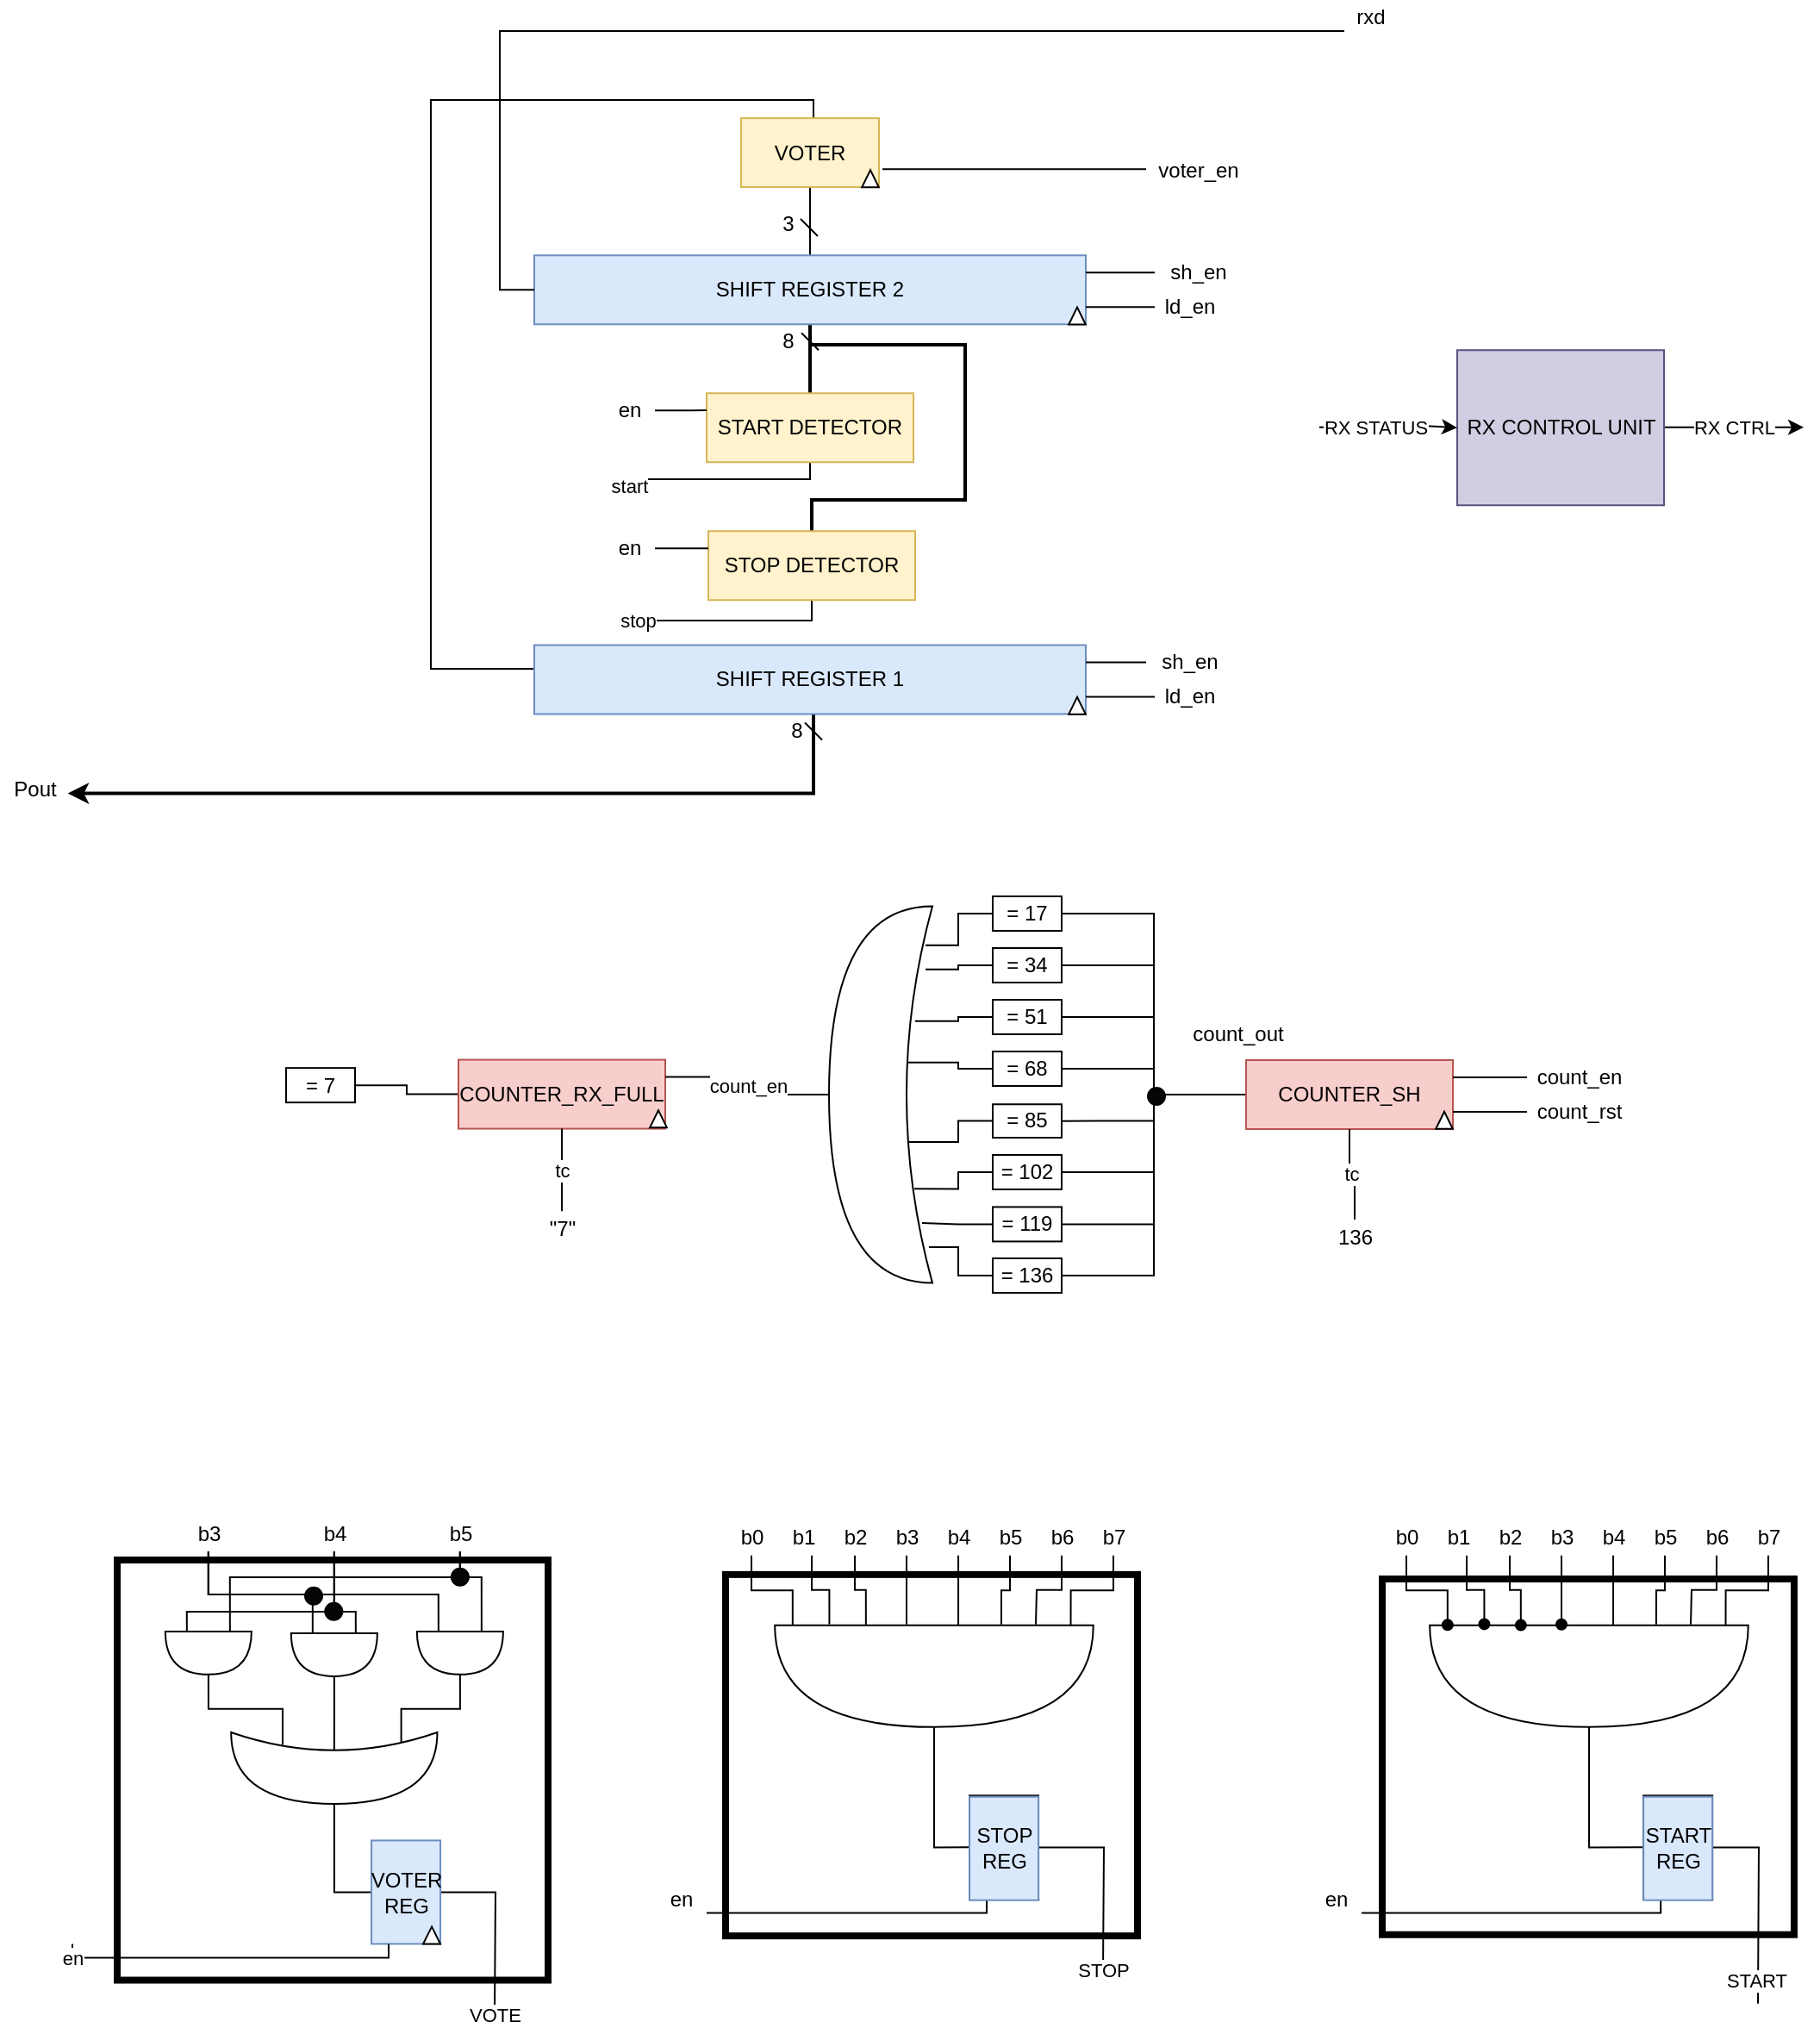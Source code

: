 <mxfile version="14.0.1" type="github">
  <diagram id="S4fYWXtu835OQgn1I5YK" name="Page-1">
    <mxGraphModel dx="1350" dy="806" grid="1" gridSize="10" guides="1" tooltips="1" connect="1" arrows="1" fold="1" page="1" pageScale="1" pageWidth="1169" pageHeight="827" math="0" shadow="0">
      <root>
        <mxCell id="0" />
        <mxCell id="1" parent="0" />
        <mxCell id="RHRKbL2DitLfpEAMd2Nn-12" style="edgeStyle=orthogonalEdgeStyle;rounded=0;orthogonalLoop=1;jettySize=auto;html=1;exitX=0.5;exitY=1;exitDx=0;exitDy=0;entryX=0.5;entryY=0;entryDx=0;entryDy=0;endArrow=none;endFill=0;strokeWidth=2;" parent="1" source="EzJb_2AODaSsY35CWrnH-1" target="crs3VVtKYW3oaejAtJkh-16" edge="1">
          <mxGeometry relative="1" as="geometry" />
        </mxCell>
        <mxCell id="RHRKbL2DitLfpEAMd2Nn-70" style="edgeStyle=orthogonalEdgeStyle;rounded=0;orthogonalLoop=1;jettySize=auto;html=1;entryX=0.5;entryY=1;entryDx=0;entryDy=0;endArrow=none;endFill=0;" parent="1" source="EzJb_2AODaSsY35CWrnH-1" target="UPPR47DDisOAXcnvOgVC-14" edge="1">
          <mxGeometry relative="1" as="geometry" />
        </mxCell>
        <mxCell id="RHRKbL2DitLfpEAMd2Nn-118" style="edgeStyle=orthogonalEdgeStyle;rounded=0;orthogonalLoop=1;jettySize=auto;html=1;endArrow=none;endFill=0;exitX=0.5;exitY=1;exitDx=0;exitDy=0;entryX=0.5;entryY=0;entryDx=0;entryDy=0;strokeWidth=2;" parent="1" source="EzJb_2AODaSsY35CWrnH-1" target="RHRKbL2DitLfpEAMd2Nn-113" edge="1">
          <mxGeometry relative="1" as="geometry">
            <Array as="points">
              <mxPoint x="470" y="200" />
              <mxPoint x="560" y="200" />
              <mxPoint x="560" y="290" />
              <mxPoint x="471" y="290" />
            </Array>
          </mxGeometry>
        </mxCell>
        <mxCell id="EzJb_2AODaSsY35CWrnH-1" value="SHIFT REGISTER 2" style="rounded=0;whiteSpace=wrap;html=1;fillColor=#dae8fc;strokeColor=#6c8ebf;" parent="1" vertex="1">
          <mxGeometry x="310" y="148.13" width="320" height="40" as="geometry" />
        </mxCell>
        <mxCell id="RHRKbL2DitLfpEAMd2Nn-50" style="edgeStyle=orthogonalEdgeStyle;rounded=0;orthogonalLoop=1;jettySize=auto;html=1;entryX=1;entryY=0.5;entryDx=0;entryDy=0;endArrow=none;endFill=0;" parent="1" source="EzJb_2AODaSsY35CWrnH-27" target="EzJb_2AODaSsY35CWrnH-49" edge="1">
          <mxGeometry relative="1" as="geometry" />
        </mxCell>
        <mxCell id="RHRKbL2DitLfpEAMd2Nn-55" style="edgeStyle=orthogonalEdgeStyle;rounded=0;orthogonalLoop=1;jettySize=auto;html=1;entryX=1;entryY=0.5;entryDx=0;entryDy=0;endArrow=none;endFill=0;" parent="1" source="EzJb_2AODaSsY35CWrnH-27" target="crs3VVtKYW3oaejAtJkh-29" edge="1">
          <mxGeometry relative="1" as="geometry" />
        </mxCell>
        <mxCell id="RHRKbL2DitLfpEAMd2Nn-56" style="edgeStyle=orthogonalEdgeStyle;rounded=0;orthogonalLoop=1;jettySize=auto;html=1;entryX=1;entryY=0.5;entryDx=0;entryDy=0;endArrow=none;endFill=0;" parent="1" source="EzJb_2AODaSsY35CWrnH-27" target="UPPR47DDisOAXcnvOgVC-4" edge="1">
          <mxGeometry relative="1" as="geometry" />
        </mxCell>
        <mxCell id="RHRKbL2DitLfpEAMd2Nn-57" style="edgeStyle=orthogonalEdgeStyle;rounded=0;orthogonalLoop=1;jettySize=auto;html=1;entryX=1;entryY=0.5;entryDx=0;entryDy=0;endArrow=none;endFill=0;" parent="1" source="EzJb_2AODaSsY35CWrnH-27" target="UPPR47DDisOAXcnvOgVC-6" edge="1">
          <mxGeometry relative="1" as="geometry" />
        </mxCell>
        <mxCell id="RHRKbL2DitLfpEAMd2Nn-58" style="edgeStyle=orthogonalEdgeStyle;rounded=0;orthogonalLoop=1;jettySize=auto;html=1;entryX=1;entryY=0.5;entryDx=0;entryDy=0;endArrow=none;endFill=0;" parent="1" source="EzJb_2AODaSsY35CWrnH-27" target="RHRKbL2DitLfpEAMd2Nn-46" edge="1">
          <mxGeometry relative="1" as="geometry" />
        </mxCell>
        <mxCell id="RHRKbL2DitLfpEAMd2Nn-59" style="edgeStyle=orthogonalEdgeStyle;rounded=0;orthogonalLoop=1;jettySize=auto;html=1;entryX=1;entryY=0.5;entryDx=0;entryDy=0;endArrow=none;endFill=0;" parent="1" source="EzJb_2AODaSsY35CWrnH-27" target="RHRKbL2DitLfpEAMd2Nn-47" edge="1">
          <mxGeometry relative="1" as="geometry" />
        </mxCell>
        <mxCell id="RHRKbL2DitLfpEAMd2Nn-60" style="edgeStyle=orthogonalEdgeStyle;rounded=0;orthogonalLoop=1;jettySize=auto;html=1;entryX=1;entryY=0.5;entryDx=0;entryDy=0;endArrow=none;endFill=0;" parent="1" source="EzJb_2AODaSsY35CWrnH-27" target="RHRKbL2DitLfpEAMd2Nn-48" edge="1">
          <mxGeometry relative="1" as="geometry" />
        </mxCell>
        <mxCell id="RHRKbL2DitLfpEAMd2Nn-61" style="edgeStyle=orthogonalEdgeStyle;rounded=0;orthogonalLoop=1;jettySize=auto;html=1;entryX=1;entryY=0.5;entryDx=0;entryDy=0;endArrow=none;endFill=0;" parent="1" source="EzJb_2AODaSsY35CWrnH-27" target="RHRKbL2DitLfpEAMd2Nn-49" edge="1">
          <mxGeometry relative="1" as="geometry" />
        </mxCell>
        <mxCell id="EzJb_2AODaSsY35CWrnH-27" value="COUNTER_SH" style="rounded=0;whiteSpace=wrap;html=1;fillColor=#f8cecc;strokeColor=#b85450;" parent="1" vertex="1">
          <mxGeometry x="723" y="615" width="120" height="40" as="geometry" />
        </mxCell>
        <mxCell id="wujRa81Mza8_L-a6n5G7-14" style="edgeStyle=orthogonalEdgeStyle;rounded=0;orthogonalLoop=1;jettySize=auto;html=1;entryX=0.067;entryY=0.896;entryDx=0;entryDy=0;entryPerimeter=0;endArrow=none;endFill=0;" edge="1" parent="1" source="EzJb_2AODaSsY35CWrnH-49" target="wujRa81Mza8_L-a6n5G7-1">
          <mxGeometry relative="1" as="geometry" />
        </mxCell>
        <mxCell id="EzJb_2AODaSsY35CWrnH-49" value="= 17" style="rounded=0;whiteSpace=wrap;html=1;" parent="1" vertex="1">
          <mxGeometry x="576" y="520" width="40" height="20" as="geometry" />
        </mxCell>
        <mxCell id="wujRa81Mza8_L-a6n5G7-9" style="edgeStyle=orthogonalEdgeStyle;rounded=0;orthogonalLoop=1;jettySize=auto;html=1;endArrow=none;endFill=0;" edge="1" parent="1" source="crs3VVtKYW3oaejAtJkh-16">
          <mxGeometry relative="1" as="geometry">
            <mxPoint x="360" y="278" as="targetPoint" />
            <Array as="points">
              <mxPoint x="470" y="278" />
            </Array>
          </mxGeometry>
        </mxCell>
        <mxCell id="wujRa81Mza8_L-a6n5G7-13" value="start" style="edgeLabel;html=1;align=center;verticalAlign=middle;resizable=0;points=[];" vertex="1" connectable="0" parent="wujRa81Mza8_L-a6n5G7-9">
          <mxGeometry x="0.248" y="4" relative="1" as="geometry">
            <mxPoint x="-39.87" as="offset" />
          </mxGeometry>
        </mxCell>
        <mxCell id="crs3VVtKYW3oaejAtJkh-16" value="START DETECTOR" style="rounded=0;whiteSpace=wrap;html=1;fillColor=#fff2cc;strokeColor=#d6b656;" parent="1" vertex="1">
          <mxGeometry x="410" y="228.13" width="120" height="40" as="geometry" />
        </mxCell>
        <mxCell id="wujRa81Mza8_L-a6n5G7-22" style="edgeStyle=orthogonalEdgeStyle;rounded=0;orthogonalLoop=1;jettySize=auto;html=1;entryX=0.067;entryY=0.832;entryDx=0;entryDy=0;entryPerimeter=0;endArrow=none;endFill=0;" edge="1" parent="1" source="crs3VVtKYW3oaejAtJkh-29" target="wujRa81Mza8_L-a6n5G7-1">
          <mxGeometry relative="1" as="geometry" />
        </mxCell>
        <mxCell id="crs3VVtKYW3oaejAtJkh-29" value="= 34" style="rounded=0;whiteSpace=wrap;html=1;" parent="1" vertex="1">
          <mxGeometry x="576" y="550" width="40" height="20" as="geometry" />
        </mxCell>
        <mxCell id="wujRa81Mza8_L-a6n5G7-23" style="edgeStyle=orthogonalEdgeStyle;rounded=0;orthogonalLoop=1;jettySize=auto;html=1;entryX=0.167;entryY=0.695;entryDx=0;entryDy=0;entryPerimeter=0;endArrow=none;endFill=0;" edge="1" parent="1" source="UPPR47DDisOAXcnvOgVC-4" target="wujRa81Mza8_L-a6n5G7-1">
          <mxGeometry relative="1" as="geometry" />
        </mxCell>
        <mxCell id="UPPR47DDisOAXcnvOgVC-4" value="= 51" style="rounded=0;whiteSpace=wrap;html=1;" parent="1" vertex="1">
          <mxGeometry x="576" y="580" width="40" height="20" as="geometry" />
        </mxCell>
        <mxCell id="wujRa81Mza8_L-a6n5G7-24" style="edgeStyle=orthogonalEdgeStyle;rounded=0;orthogonalLoop=1;jettySize=auto;html=1;entryX=0.233;entryY=0.585;entryDx=0;entryDy=0;entryPerimeter=0;endArrow=none;endFill=0;" edge="1" parent="1" source="UPPR47DDisOAXcnvOgVC-6" target="wujRa81Mza8_L-a6n5G7-1">
          <mxGeometry relative="1" as="geometry" />
        </mxCell>
        <mxCell id="UPPR47DDisOAXcnvOgVC-6" value="= 68" style="rounded=0;whiteSpace=wrap;html=1;" parent="1" vertex="1">
          <mxGeometry x="576" y="610" width="40" height="20" as="geometry" />
        </mxCell>
        <mxCell id="RHRKbL2DitLfpEAMd2Nn-13" style="edgeStyle=orthogonalEdgeStyle;rounded=0;orthogonalLoop=1;jettySize=auto;html=1;entryX=0;entryY=0.5;entryDx=0;entryDy=0;endArrow=none;endFill=0;" parent="1" source="UPPR47DDisOAXcnvOgVC-14" target="UPPR47DDisOAXcnvOgVC-20" edge="1">
          <mxGeometry relative="1" as="geometry">
            <Array as="points">
              <mxPoint x="472" y="58" />
              <mxPoint x="250" y="58" />
              <mxPoint x="250" y="388" />
            </Array>
          </mxGeometry>
        </mxCell>
        <mxCell id="UPPR47DDisOAXcnvOgVC-14" value="VOTER" style="rounded=0;whiteSpace=wrap;html=1;fillColor=#fff2cc;strokeColor=#d6b656;" parent="1" vertex="1">
          <mxGeometry x="430" y="68.55" width="80" height="40" as="geometry" />
        </mxCell>
        <mxCell id="RHRKbL2DitLfpEAMd2Nn-67" style="edgeStyle=orthogonalEdgeStyle;rounded=0;orthogonalLoop=1;jettySize=auto;html=1;entryX=0.983;entryY=0.608;entryDx=0;entryDy=0;entryPerimeter=0;endArrow=classic;endFill=1;strokeWidth=2;" parent="1" source="UPPR47DDisOAXcnvOgVC-20" target="UPPR47DDisOAXcnvOgVC-36" edge="1">
          <mxGeometry relative="1" as="geometry">
            <Array as="points">
              <mxPoint x="472" y="460" />
            </Array>
          </mxGeometry>
        </mxCell>
        <mxCell id="UPPR47DDisOAXcnvOgVC-20" value="SHIFT REGISTER 1" style="rounded=0;whiteSpace=wrap;html=1;fillColor=#dae8fc;strokeColor=#6c8ebf;" parent="1" vertex="1">
          <mxGeometry x="310" y="374.24" width="320" height="40" as="geometry" />
        </mxCell>
        <mxCell id="UPPR47DDisOAXcnvOgVC-36" value="Pout" style="text;html=1;align=center;verticalAlign=middle;resizable=0;points=[];autosize=1;" parent="1" vertex="1">
          <mxGeometry y="448.12" width="40" height="20" as="geometry" />
        </mxCell>
        <mxCell id="RHRKbL2DitLfpEAMd2Nn-26" style="edgeStyle=orthogonalEdgeStyle;rounded=0;orthogonalLoop=1;jettySize=auto;html=1;entryX=0;entryY=0.5;entryDx=0;entryDy=0;endArrow=none;endFill=0;" parent="1" source="UPPR47DDisOAXcnvOgVC-39" target="EzJb_2AODaSsY35CWrnH-1" edge="1">
          <mxGeometry relative="1" as="geometry">
            <Array as="points">
              <mxPoint x="290" y="18" />
              <mxPoint x="290" y="168" />
            </Array>
          </mxGeometry>
        </mxCell>
        <mxCell id="UPPR47DDisOAXcnvOgVC-39" value="rxd" style="text;html=1;align=center;verticalAlign=middle;resizable=0;points=[];autosize=1;" parent="1" vertex="1">
          <mxGeometry x="780" width="30" height="20" as="geometry" />
        </mxCell>
        <mxCell id="RHRKbL2DitLfpEAMd2Nn-73" style="edgeStyle=orthogonalEdgeStyle;rounded=0;orthogonalLoop=1;jettySize=auto;html=1;endArrow=none;endFill=0;" parent="1" source="nKllNJIWQF2YU-FmXI6r-7" target="nKllNJIWQF2YU-FmXI6r-13" edge="1">
          <mxGeometry relative="1" as="geometry" />
        </mxCell>
        <mxCell id="nKllNJIWQF2YU-FmXI6r-7" value="COUNTER_RX_FULL" style="rounded=0;whiteSpace=wrap;html=1;fillColor=#f8cecc;strokeColor=#b85450;" parent="1" vertex="1">
          <mxGeometry x="266" y="614.79" width="120" height="40" as="geometry" />
        </mxCell>
        <mxCell id="nKllNJIWQF2YU-FmXI6r-13" value="= 7" style="rounded=0;whiteSpace=wrap;html=1;" parent="1" vertex="1">
          <mxGeometry x="166" y="619.57" width="40" height="20" as="geometry" />
        </mxCell>
        <mxCell id="RHRKbL2DitLfpEAMd2Nn-6" style="edgeStyle=orthogonalEdgeStyle;rounded=0;orthogonalLoop=1;jettySize=auto;html=1;endArrow=none;endFill=0;" parent="1" source="RHRKbL2DitLfpEAMd2Nn-5" edge="1">
          <mxGeometry relative="1" as="geometry">
            <mxPoint x="512" y="98.13" as="targetPoint" />
            <Array as="points">
              <mxPoint x="512" y="98.13" />
            </Array>
          </mxGeometry>
        </mxCell>
        <mxCell id="RHRKbL2DitLfpEAMd2Nn-5" value="voter_en" style="text;html=1;align=center;verticalAlign=middle;resizable=0;points=[];autosize=1;" parent="1" vertex="1">
          <mxGeometry x="665" y="88.55" width="60" height="20" as="geometry" />
        </mxCell>
        <mxCell id="RHRKbL2DitLfpEAMd2Nn-19" style="edgeStyle=orthogonalEdgeStyle;rounded=0;orthogonalLoop=1;jettySize=auto;html=1;entryX=1;entryY=0.75;entryDx=0;entryDy=0;endArrow=none;endFill=0;" parent="1" source="RHRKbL2DitLfpEAMd2Nn-15" target="EzJb_2AODaSsY35CWrnH-1" edge="1">
          <mxGeometry relative="1" as="geometry" />
        </mxCell>
        <mxCell id="RHRKbL2DitLfpEAMd2Nn-15" value="ld_en" style="text;html=1;align=center;verticalAlign=middle;resizable=0;points=[];autosize=1;" parent="1" vertex="1">
          <mxGeometry x="670.0" y="168.13" width="40" height="20" as="geometry" />
        </mxCell>
        <mxCell id="RHRKbL2DitLfpEAMd2Nn-24" style="edgeStyle=orthogonalEdgeStyle;rounded=0;orthogonalLoop=1;jettySize=auto;html=1;entryX=1;entryY=0.25;entryDx=0;entryDy=0;endArrow=none;endFill=0;" parent="1" source="RHRKbL2DitLfpEAMd2Nn-22" target="EzJb_2AODaSsY35CWrnH-1" edge="1">
          <mxGeometry relative="1" as="geometry" />
        </mxCell>
        <mxCell id="RHRKbL2DitLfpEAMd2Nn-22" value="sh_en" style="text;html=1;align=center;verticalAlign=middle;resizable=0;points=[];autosize=1;" parent="1" vertex="1">
          <mxGeometry x="670.0" y="148.13" width="50" height="20" as="geometry" />
        </mxCell>
        <mxCell id="RHRKbL2DitLfpEAMd2Nn-110" style="edgeStyle=orthogonalEdgeStyle;rounded=0;orthogonalLoop=1;jettySize=auto;html=1;entryX=1;entryY=0.25;entryDx=0;entryDy=0;endArrow=none;endFill=0;" parent="1" source="RHRKbL2DitLfpEAMd2Nn-27" target="EzJb_2AODaSsY35CWrnH-27" edge="1">
          <mxGeometry relative="1" as="geometry" />
        </mxCell>
        <mxCell id="RHRKbL2DitLfpEAMd2Nn-27" value="count_en" style="text;html=1;align=center;verticalAlign=middle;resizable=0;points=[];autosize=1;" parent="1" vertex="1">
          <mxGeometry x="886.0" y="615" width="60" height="20" as="geometry" />
        </mxCell>
        <mxCell id="RHRKbL2DitLfpEAMd2Nn-109" style="edgeStyle=orthogonalEdgeStyle;rounded=0;orthogonalLoop=1;jettySize=auto;html=1;entryX=1;entryY=0.75;entryDx=0;entryDy=0;endArrow=none;endFill=0;" parent="1" source="RHRKbL2DitLfpEAMd2Nn-28" target="EzJb_2AODaSsY35CWrnH-27" edge="1">
          <mxGeometry relative="1" as="geometry" />
        </mxCell>
        <mxCell id="RHRKbL2DitLfpEAMd2Nn-28" value="count_rst" style="text;html=1;align=center;verticalAlign=middle;resizable=0;points=[];autosize=1;" parent="1" vertex="1">
          <mxGeometry x="886.0" y="635" width="60" height="20" as="geometry" />
        </mxCell>
        <mxCell id="RHRKbL2DitLfpEAMd2Nn-43" style="edgeStyle=orthogonalEdgeStyle;rounded=0;orthogonalLoop=1;jettySize=auto;html=1;entryX=1;entryY=0.75;entryDx=0;entryDy=0;endArrow=none;endFill=0;" parent="1" source="RHRKbL2DitLfpEAMd2Nn-31" target="UPPR47DDisOAXcnvOgVC-20" edge="1">
          <mxGeometry relative="1" as="geometry" />
        </mxCell>
        <mxCell id="RHRKbL2DitLfpEAMd2Nn-31" value="ld_en" style="text;html=1;align=center;verticalAlign=middle;resizable=0;points=[];autosize=1;" parent="1" vertex="1">
          <mxGeometry x="670.0" y="394.24" width="40" height="20" as="geometry" />
        </mxCell>
        <mxCell id="RHRKbL2DitLfpEAMd2Nn-42" style="edgeStyle=orthogonalEdgeStyle;rounded=0;orthogonalLoop=1;jettySize=auto;html=1;entryX=1;entryY=0.25;entryDx=0;entryDy=0;endArrow=none;endFill=0;" parent="1" source="RHRKbL2DitLfpEAMd2Nn-32" target="UPPR47DDisOAXcnvOgVC-20" edge="1">
          <mxGeometry relative="1" as="geometry" />
        </mxCell>
        <mxCell id="RHRKbL2DitLfpEAMd2Nn-32" value="sh_en" style="text;html=1;align=center;verticalAlign=middle;resizable=0;points=[];autosize=1;" parent="1" vertex="1">
          <mxGeometry x="665.0" y="374.24" width="50" height="20" as="geometry" />
        </mxCell>
        <mxCell id="RHRKbL2DitLfpEAMd2Nn-36" value="" style="triangle;whiteSpace=wrap;html=1;rotation=-90;" parent="1" vertex="1">
          <mxGeometry x="620.03" y="178.34" width="9.97" height="9.79" as="geometry" />
        </mxCell>
        <mxCell id="RHRKbL2DitLfpEAMd2Nn-38" value="" style="triangle;whiteSpace=wrap;html=1;rotation=-90;" parent="1" vertex="1">
          <mxGeometry x="500.03" y="98.76" width="9.97" height="9.79" as="geometry" />
        </mxCell>
        <mxCell id="RHRKbL2DitLfpEAMd2Nn-39" value="" style="triangle;whiteSpace=wrap;html=1;rotation=-90;" parent="1" vertex="1">
          <mxGeometry x="620.03" y="404.45" width="9.97" height="9.79" as="geometry" />
        </mxCell>
        <mxCell id="RHRKbL2DitLfpEAMd2Nn-40" value="" style="triangle;whiteSpace=wrap;html=1;rotation=-90;" parent="1" vertex="1">
          <mxGeometry x="833.03" y="645" width="9.97" height="9.79" as="geometry" />
        </mxCell>
        <mxCell id="RHRKbL2DitLfpEAMd2Nn-41" value="" style="triangle;whiteSpace=wrap;html=1;rotation=-90;" parent="1" vertex="1">
          <mxGeometry x="377.03" y="644.21" width="9.97" height="9.79" as="geometry" />
        </mxCell>
        <mxCell id="wujRa81Mza8_L-a6n5G7-28" style="edgeStyle=orthogonalEdgeStyle;rounded=0;orthogonalLoop=1;jettySize=auto;html=1;entryX=0.233;entryY=0.374;entryDx=0;entryDy=0;entryPerimeter=0;endArrow=none;endFill=0;" edge="1" parent="1" source="RHRKbL2DitLfpEAMd2Nn-46" target="wujRa81Mza8_L-a6n5G7-1">
          <mxGeometry relative="1" as="geometry" />
        </mxCell>
        <mxCell id="RHRKbL2DitLfpEAMd2Nn-46" value="= 85" style="rounded=0;whiteSpace=wrap;html=1;" parent="1" vertex="1">
          <mxGeometry x="576" y="640.63" width="40" height="19.37" as="geometry" />
        </mxCell>
        <mxCell id="wujRa81Mza8_L-a6n5G7-27" style="edgeStyle=orthogonalEdgeStyle;rounded=0;orthogonalLoop=1;jettySize=auto;html=1;entryX=0.175;entryY=0.25;entryDx=0;entryDy=0;entryPerimeter=0;endArrow=none;endFill=0;" edge="1" parent="1" source="RHRKbL2DitLfpEAMd2Nn-47" target="wujRa81Mza8_L-a6n5G7-1">
          <mxGeometry relative="1" as="geometry" />
        </mxCell>
        <mxCell id="RHRKbL2DitLfpEAMd2Nn-47" value="= 102" style="rounded=0;whiteSpace=wrap;html=1;" parent="1" vertex="1">
          <mxGeometry x="576" y="670" width="40" height="20" as="geometry" />
        </mxCell>
        <mxCell id="wujRa81Mza8_L-a6n5G7-26" style="edgeStyle=orthogonalEdgeStyle;rounded=0;orthogonalLoop=1;jettySize=auto;html=1;entryX=0.1;entryY=0.159;entryDx=0;entryDy=0;entryPerimeter=0;endArrow=none;endFill=0;" edge="1" parent="1" source="RHRKbL2DitLfpEAMd2Nn-48" target="wujRa81Mza8_L-a6n5G7-1">
          <mxGeometry relative="1" as="geometry" />
        </mxCell>
        <mxCell id="RHRKbL2DitLfpEAMd2Nn-48" value="= 119" style="rounded=0;whiteSpace=wrap;html=1;" parent="1" vertex="1">
          <mxGeometry x="576" y="700.21" width="40" height="20" as="geometry" />
        </mxCell>
        <mxCell id="wujRa81Mza8_L-a6n5G7-25" style="edgeStyle=orthogonalEdgeStyle;rounded=0;orthogonalLoop=1;jettySize=auto;html=1;entryX=0.033;entryY=0.095;entryDx=0;entryDy=0;entryPerimeter=0;endArrow=none;endFill=0;" edge="1" parent="1" source="RHRKbL2DitLfpEAMd2Nn-49" target="wujRa81Mza8_L-a6n5G7-1">
          <mxGeometry relative="1" as="geometry" />
        </mxCell>
        <mxCell id="RHRKbL2DitLfpEAMd2Nn-49" value="= 136" style="rounded=0;whiteSpace=wrap;html=1;" parent="1" vertex="1">
          <mxGeometry x="576" y="730" width="40" height="20" as="geometry" />
        </mxCell>
        <mxCell id="RHRKbL2DitLfpEAMd2Nn-66" value="" style="endArrow=none;html=1;" parent="1" edge="1">
          <mxGeometry width="50" height="50" relative="1" as="geometry">
            <mxPoint x="467" y="419.24" as="sourcePoint" />
            <mxPoint x="477" y="429.24" as="targetPoint" />
            <Array as="points" />
          </mxGeometry>
        </mxCell>
        <mxCell id="RHRKbL2DitLfpEAMd2Nn-68" value="8" style="text;html=1;align=center;verticalAlign=middle;resizable=0;points=[];autosize=1;" parent="1" vertex="1">
          <mxGeometry x="452" y="414.24" width="20" height="20" as="geometry" />
        </mxCell>
        <mxCell id="RHRKbL2DitLfpEAMd2Nn-71" value="count_out" style="text;html=1;align=center;verticalAlign=middle;resizable=0;points=[];autosize=1;" parent="1" vertex="1">
          <mxGeometry x="683" y="590" width="70" height="20" as="geometry" />
        </mxCell>
        <mxCell id="wujRa81Mza8_L-a6n5G7-12" value="stop" style="edgeStyle=orthogonalEdgeStyle;rounded=0;orthogonalLoop=1;jettySize=auto;html=1;endArrow=none;endFill=0;" edge="1" parent="1" source="RHRKbL2DitLfpEAMd2Nn-113">
          <mxGeometry x="1" relative="1" as="geometry">
            <mxPoint x="370" y="360" as="targetPoint" />
            <Array as="points">
              <mxPoint x="471" y="360" />
            </Array>
            <mxPoint as="offset" />
          </mxGeometry>
        </mxCell>
        <mxCell id="RHRKbL2DitLfpEAMd2Nn-113" value="STOP DETECTOR" style="rounded=0;whiteSpace=wrap;html=1;fillColor=#fff2cc;strokeColor=#d6b656;" parent="1" vertex="1">
          <mxGeometry x="411" y="308.12" width="120" height="40" as="geometry" />
        </mxCell>
        <mxCell id="RHRKbL2DitLfpEAMd2Nn-137" value="" style="endArrow=none;html=1;" parent="1" edge="1">
          <mxGeometry width="50" height="50" relative="1" as="geometry">
            <mxPoint x="465" y="193.13" as="sourcePoint" />
            <mxPoint x="475" y="203.13" as="targetPoint" />
            <Array as="points" />
          </mxGeometry>
        </mxCell>
        <mxCell id="RHRKbL2DitLfpEAMd2Nn-138" value="8" style="text;html=1;align=center;verticalAlign=middle;resizable=0;points=[];autosize=1;" parent="1" vertex="1">
          <mxGeometry x="447" y="188.13" width="20" height="20" as="geometry" />
        </mxCell>
        <mxCell id="RHRKbL2DitLfpEAMd2Nn-139" value="" style="endArrow=none;html=1;" parent="1" edge="1">
          <mxGeometry width="50" height="50" relative="1" as="geometry">
            <mxPoint x="464.5" y="127" as="sourcePoint" />
            <mxPoint x="474.5" y="137.0" as="targetPoint" />
            <Array as="points" />
          </mxGeometry>
        </mxCell>
        <mxCell id="RHRKbL2DitLfpEAMd2Nn-140" value="3" style="text;html=1;align=center;verticalAlign=middle;resizable=0;points=[];autosize=1;" parent="1" vertex="1">
          <mxGeometry x="447" y="120" width="20" height="20" as="geometry" />
        </mxCell>
        <mxCell id="1sBniW0PQ9mNnDQjFQEx-6" style="edgeStyle=orthogonalEdgeStyle;rounded=0;orthogonalLoop=1;jettySize=auto;html=1;entryX=0;entryY=0.5;entryDx=0;entryDy=0;endArrow=none;endFill=0;strokeWidth=1;" parent="1" source="RHRKbL2DitLfpEAMd2Nn-141" target="1sBniW0PQ9mNnDQjFQEx-1" edge="1">
          <mxGeometry relative="1" as="geometry" />
        </mxCell>
        <mxCell id="RHRKbL2DitLfpEAMd2Nn-141" value="" style="shape=or;whiteSpace=wrap;html=1;rounded=0;glass=0;sketch=0;strokeColor=#000000;strokeWidth=1;fillColor=#ffffff;gradientColor=none;rotation=90;" parent="1" vertex="1">
          <mxGeometry x="892.48" y="880" width="59" height="184.81" as="geometry" />
        </mxCell>
        <mxCell id="RHRKbL2DitLfpEAMd2Nn-166" style="edgeStyle=orthogonalEdgeStyle;rounded=0;orthogonalLoop=1;jettySize=auto;html=1;entryX=-0.004;entryY=0.944;entryDx=0;entryDy=0;entryPerimeter=0;endArrow=oval;endFill=1;strokeWidth=1;" parent="1" source="RHRKbL2DitLfpEAMd2Nn-142" target="RHRKbL2DitLfpEAMd2Nn-141" edge="1">
          <mxGeometry relative="1" as="geometry" />
        </mxCell>
        <mxCell id="RHRKbL2DitLfpEAMd2Nn-142" value="b0" style="text;html=1;align=center;verticalAlign=middle;resizable=0;points=[];autosize=1;" parent="1" vertex="1">
          <mxGeometry x="801" y="882.36" width="30" height="20" as="geometry" />
        </mxCell>
        <mxCell id="RHRKbL2DitLfpEAMd2Nn-165" style="edgeStyle=orthogonalEdgeStyle;rounded=0;orthogonalLoop=1;jettySize=auto;html=1;entryX=0.005;entryY=0.845;entryDx=0;entryDy=0;entryPerimeter=0;endArrow=oval;endFill=1;strokeWidth=1;" parent="1" source="RHRKbL2DitLfpEAMd2Nn-143" edge="1">
          <mxGeometry relative="1" as="geometry">
            <mxPoint x="849" y="901.36" as="sourcePoint" />
            <mxPoint x="861.221" y="942.2" as="targetPoint" />
            <Array as="points">
              <mxPoint x="851" y="922.36" />
              <mxPoint x="861" y="922.36" />
            </Array>
          </mxGeometry>
        </mxCell>
        <mxCell id="RHRKbL2DitLfpEAMd2Nn-143" value="b1" style="text;html=1;align=center;verticalAlign=middle;resizable=0;points=[];autosize=1;" parent="1" vertex="1">
          <mxGeometry x="831" y="882.36" width="30" height="20" as="geometry" />
        </mxCell>
        <mxCell id="RHRKbL2DitLfpEAMd2Nn-155" style="edgeStyle=orthogonalEdgeStyle;rounded=0;orthogonalLoop=1;jettySize=auto;html=1;entryX=0.015;entryY=0.714;entryDx=0;entryDy=0;entryPerimeter=0;endArrow=oval;endFill=1;strokeWidth=1;" parent="1" source="RHRKbL2DitLfpEAMd2Nn-144" edge="1">
          <mxGeometry relative="1" as="geometry">
            <mxPoint x="876" y="901.36" as="sourcePoint" />
            <mxPoint x="882.431" y="942.79" as="targetPoint" />
            <Array as="points">
              <mxPoint x="876" y="922.36" />
              <mxPoint x="882" y="922.36" />
            </Array>
          </mxGeometry>
        </mxCell>
        <mxCell id="RHRKbL2DitLfpEAMd2Nn-144" value="b2" style="text;html=1;align=center;verticalAlign=middle;resizable=0;points=[];autosize=1;" parent="1" vertex="1">
          <mxGeometry x="861" y="882.36" width="30" height="20" as="geometry" />
        </mxCell>
        <mxCell id="RHRKbL2DitLfpEAMd2Nn-161" style="edgeStyle=orthogonalEdgeStyle;rounded=0;orthogonalLoop=1;jettySize=auto;html=1;endArrow=oval;endFill=1;strokeWidth=1;" parent="1" source="RHRKbL2DitLfpEAMd2Nn-145" edge="1">
          <mxGeometry relative="1" as="geometry">
            <mxPoint x="906" y="942.36" as="targetPoint" />
          </mxGeometry>
        </mxCell>
        <mxCell id="RHRKbL2DitLfpEAMd2Nn-145" value="b3" style="text;html=1;align=center;verticalAlign=middle;resizable=0;points=[];autosize=1;" parent="1" vertex="1">
          <mxGeometry x="891" y="882.36" width="30" height="20" as="geometry" />
        </mxCell>
        <mxCell id="RHRKbL2DitLfpEAMd2Nn-162" style="edgeStyle=orthogonalEdgeStyle;rounded=0;orthogonalLoop=1;jettySize=auto;html=1;entryX=-0.006;entryY=0.424;entryDx=0;entryDy=0;entryPerimeter=0;endArrow=none;endFill=0;strokeWidth=1;" parent="1" source="RHRKbL2DitLfpEAMd2Nn-146" target="RHRKbL2DitLfpEAMd2Nn-141" edge="1">
          <mxGeometry relative="1" as="geometry" />
        </mxCell>
        <mxCell id="RHRKbL2DitLfpEAMd2Nn-146" value="b4" style="text;html=1;align=center;verticalAlign=middle;resizable=0;points=[];autosize=1;" parent="1" vertex="1">
          <mxGeometry x="921" y="882.36" width="30" height="20" as="geometry" />
        </mxCell>
        <mxCell id="RHRKbL2DitLfpEAMd2Nn-167" style="edgeStyle=orthogonalEdgeStyle;rounded=0;orthogonalLoop=1;jettySize=auto;html=1;entryX=-0.009;entryY=0.289;entryDx=0;entryDy=0;entryPerimeter=0;startArrow=none;startFill=0;endArrow=none;endFill=0;strokeWidth=1;" parent="1" source="RHRKbL2DitLfpEAMd2Nn-148" target="RHRKbL2DitLfpEAMd2Nn-141" edge="1">
          <mxGeometry relative="1" as="geometry" />
        </mxCell>
        <mxCell id="RHRKbL2DitLfpEAMd2Nn-148" value="b5" style="text;html=1;align=center;verticalAlign=middle;resizable=0;points=[];autosize=1;" parent="1" vertex="1">
          <mxGeometry x="951" y="882.36" width="30" height="20" as="geometry" />
        </mxCell>
        <mxCell id="RHRKbL2DitLfpEAMd2Nn-169" style="edgeStyle=orthogonalEdgeStyle;rounded=0;orthogonalLoop=1;jettySize=auto;html=1;startArrow=none;startFill=0;endArrow=none;endFill=0;strokeWidth=1;" parent="1" source="RHRKbL2DitLfpEAMd2Nn-149" edge="1">
          <mxGeometry relative="1" as="geometry">
            <mxPoint x="981" y="942.36" as="targetPoint" />
          </mxGeometry>
        </mxCell>
        <mxCell id="RHRKbL2DitLfpEAMd2Nn-149" value="b6" style="text;html=1;align=center;verticalAlign=middle;resizable=0;points=[];autosize=1;" parent="1" vertex="1">
          <mxGeometry x="981" y="882.36" width="30" height="20" as="geometry" />
        </mxCell>
        <mxCell id="RHRKbL2DitLfpEAMd2Nn-160" style="edgeStyle=orthogonalEdgeStyle;rounded=0;orthogonalLoop=1;jettySize=auto;html=1;entryX=0.007;entryY=0.071;entryDx=0;entryDy=0;entryPerimeter=0;endArrow=none;endFill=0;strokeWidth=1;" parent="1" source="RHRKbL2DitLfpEAMd2Nn-150" target="RHRKbL2DitLfpEAMd2Nn-141" edge="1">
          <mxGeometry relative="1" as="geometry" />
        </mxCell>
        <mxCell id="RHRKbL2DitLfpEAMd2Nn-150" value="b7" style="text;html=1;align=center;verticalAlign=middle;resizable=0;points=[];autosize=1;" parent="1" vertex="1">
          <mxGeometry x="1011" y="882.36" width="30" height="20" as="geometry" />
        </mxCell>
        <mxCell id="1sBniW0PQ9mNnDQjFQEx-11" style="edgeStyle=orthogonalEdgeStyle;rounded=0;orthogonalLoop=1;jettySize=auto;html=1;entryX=0;entryY=0.5;entryDx=0;entryDy=0;endArrow=none;endFill=0;strokeWidth=1;" parent="1" source="RHRKbL2DitLfpEAMd2Nn-171" target="1sBniW0PQ9mNnDQjFQEx-7" edge="1">
          <mxGeometry relative="1" as="geometry" />
        </mxCell>
        <mxCell id="RHRKbL2DitLfpEAMd2Nn-171" value="" style="shape=or;whiteSpace=wrap;html=1;rounded=0;glass=0;sketch=0;strokeColor=#000000;strokeWidth=1;fillColor=#ffffff;gradientColor=none;rotation=90;" parent="1" vertex="1">
          <mxGeometry x="512.48" y="880" width="59" height="184.81" as="geometry" />
        </mxCell>
        <mxCell id="RHRKbL2DitLfpEAMd2Nn-172" style="edgeStyle=orthogonalEdgeStyle;rounded=0;orthogonalLoop=1;jettySize=auto;html=1;entryX=-0.004;entryY=0.944;entryDx=0;entryDy=0;entryPerimeter=0;endArrow=none;endFill=0;strokeWidth=1;" parent="1" source="RHRKbL2DitLfpEAMd2Nn-173" target="RHRKbL2DitLfpEAMd2Nn-171" edge="1">
          <mxGeometry relative="1" as="geometry" />
        </mxCell>
        <mxCell id="RHRKbL2DitLfpEAMd2Nn-173" value="b0" style="text;html=1;align=center;verticalAlign=middle;resizable=0;points=[];autosize=1;" parent="1" vertex="1">
          <mxGeometry x="421" y="882.36" width="30" height="20" as="geometry" />
        </mxCell>
        <mxCell id="RHRKbL2DitLfpEAMd2Nn-174" style="edgeStyle=orthogonalEdgeStyle;rounded=0;orthogonalLoop=1;jettySize=auto;html=1;entryX=0.005;entryY=0.845;entryDx=0;entryDy=0;entryPerimeter=0;endArrow=none;endFill=0;strokeWidth=1;" parent="1" source="RHRKbL2DitLfpEAMd2Nn-175" edge="1">
          <mxGeometry relative="1" as="geometry">
            <mxPoint x="469" y="901.36" as="sourcePoint" />
            <mxPoint x="481.221" y="942.2" as="targetPoint" />
            <Array as="points">
              <mxPoint x="471" y="922.36" />
              <mxPoint x="481" y="922.36" />
            </Array>
          </mxGeometry>
        </mxCell>
        <mxCell id="RHRKbL2DitLfpEAMd2Nn-175" value="b1" style="text;html=1;align=center;verticalAlign=middle;resizable=0;points=[];autosize=1;" parent="1" vertex="1">
          <mxGeometry x="451" y="882.36" width="30" height="20" as="geometry" />
        </mxCell>
        <mxCell id="RHRKbL2DitLfpEAMd2Nn-176" style="edgeStyle=orthogonalEdgeStyle;rounded=0;orthogonalLoop=1;jettySize=auto;html=1;entryX=0.015;entryY=0.714;entryDx=0;entryDy=0;entryPerimeter=0;endArrow=none;endFill=0;strokeWidth=1;" parent="1" source="RHRKbL2DitLfpEAMd2Nn-177" edge="1">
          <mxGeometry relative="1" as="geometry">
            <mxPoint x="496" y="901.36" as="sourcePoint" />
            <mxPoint x="502.431" y="942.79" as="targetPoint" />
            <Array as="points">
              <mxPoint x="496" y="922.36" />
              <mxPoint x="502" y="922.36" />
            </Array>
          </mxGeometry>
        </mxCell>
        <mxCell id="RHRKbL2DitLfpEAMd2Nn-177" value="b2" style="text;html=1;align=center;verticalAlign=middle;resizable=0;points=[];autosize=1;" parent="1" vertex="1">
          <mxGeometry x="481" y="882.36" width="30" height="20" as="geometry" />
        </mxCell>
        <mxCell id="RHRKbL2DitLfpEAMd2Nn-178" style="edgeStyle=orthogonalEdgeStyle;rounded=0;orthogonalLoop=1;jettySize=auto;html=1;endArrow=none;endFill=0;strokeWidth=1;" parent="1" source="RHRKbL2DitLfpEAMd2Nn-179" edge="1">
          <mxGeometry relative="1" as="geometry">
            <mxPoint x="526" y="942.36" as="targetPoint" />
          </mxGeometry>
        </mxCell>
        <mxCell id="RHRKbL2DitLfpEAMd2Nn-179" value="b3" style="text;html=1;align=center;verticalAlign=middle;resizable=0;points=[];autosize=1;" parent="1" vertex="1">
          <mxGeometry x="511" y="882.36" width="30" height="20" as="geometry" />
        </mxCell>
        <mxCell id="RHRKbL2DitLfpEAMd2Nn-180" style="edgeStyle=orthogonalEdgeStyle;rounded=0;orthogonalLoop=1;jettySize=auto;html=1;entryX=-0.006;entryY=0.424;entryDx=0;entryDy=0;entryPerimeter=0;endArrow=none;endFill=0;strokeWidth=1;" parent="1" source="RHRKbL2DitLfpEAMd2Nn-181" target="RHRKbL2DitLfpEAMd2Nn-171" edge="1">
          <mxGeometry relative="1" as="geometry" />
        </mxCell>
        <mxCell id="RHRKbL2DitLfpEAMd2Nn-181" value="b4" style="text;html=1;align=center;verticalAlign=middle;resizable=0;points=[];autosize=1;" parent="1" vertex="1">
          <mxGeometry x="541" y="882.36" width="30" height="20" as="geometry" />
        </mxCell>
        <mxCell id="RHRKbL2DitLfpEAMd2Nn-182" style="edgeStyle=orthogonalEdgeStyle;rounded=0;orthogonalLoop=1;jettySize=auto;html=1;entryX=-0.009;entryY=0.289;entryDx=0;entryDy=0;entryPerimeter=0;startArrow=none;startFill=0;endArrow=none;endFill=0;strokeWidth=1;" parent="1" source="RHRKbL2DitLfpEAMd2Nn-183" target="RHRKbL2DitLfpEAMd2Nn-171" edge="1">
          <mxGeometry relative="1" as="geometry" />
        </mxCell>
        <mxCell id="RHRKbL2DitLfpEAMd2Nn-183" value="b5" style="text;html=1;align=center;verticalAlign=middle;resizable=0;points=[];autosize=1;" parent="1" vertex="1">
          <mxGeometry x="571" y="882.36" width="30" height="20" as="geometry" />
        </mxCell>
        <mxCell id="RHRKbL2DitLfpEAMd2Nn-184" style="edgeStyle=orthogonalEdgeStyle;rounded=0;orthogonalLoop=1;jettySize=auto;html=1;startArrow=none;startFill=0;endArrow=none;endFill=0;strokeWidth=1;" parent="1" source="RHRKbL2DitLfpEAMd2Nn-185" edge="1">
          <mxGeometry relative="1" as="geometry">
            <mxPoint x="601" y="942.36" as="targetPoint" />
          </mxGeometry>
        </mxCell>
        <mxCell id="RHRKbL2DitLfpEAMd2Nn-185" value="b6" style="text;html=1;align=center;verticalAlign=middle;resizable=0;points=[];autosize=1;" parent="1" vertex="1">
          <mxGeometry x="601" y="882.36" width="30" height="20" as="geometry" />
        </mxCell>
        <mxCell id="RHRKbL2DitLfpEAMd2Nn-186" style="edgeStyle=orthogonalEdgeStyle;rounded=0;orthogonalLoop=1;jettySize=auto;html=1;entryX=0.007;entryY=0.071;entryDx=0;entryDy=0;entryPerimeter=0;endArrow=none;endFill=0;strokeWidth=1;" parent="1" source="RHRKbL2DitLfpEAMd2Nn-187" target="RHRKbL2DitLfpEAMd2Nn-171" edge="1">
          <mxGeometry relative="1" as="geometry" />
        </mxCell>
        <mxCell id="RHRKbL2DitLfpEAMd2Nn-187" value="b7" style="text;html=1;align=center;verticalAlign=middle;resizable=0;points=[];autosize=1;" parent="1" vertex="1">
          <mxGeometry x="631" y="882.36" width="30" height="20" as="geometry" />
        </mxCell>
        <mxCell id="RHRKbL2DitLfpEAMd2Nn-190" value="" style="rounded=0;whiteSpace=wrap;html=1;glass=0;sketch=0;strokeWidth=4;fillColor=none;" parent="1" vertex="1">
          <mxGeometry x="802" y="916.01" width="239" height="206.35" as="geometry" />
        </mxCell>
        <mxCell id="RHRKbL2DitLfpEAMd2Nn-191" value="" style="rounded=0;whiteSpace=wrap;html=1;glass=0;sketch=0;strokeWidth=4;fillColor=none;" parent="1" vertex="1">
          <mxGeometry x="421" y="913.43" width="239" height="209.64" as="geometry" />
        </mxCell>
        <mxCell id="RHRKbL2DitLfpEAMd2Nn-216" style="edgeStyle=orthogonalEdgeStyle;rounded=0;orthogonalLoop=1;jettySize=auto;html=1;entryX=0.175;entryY=0.75;entryDx=0;entryDy=0;entryPerimeter=0;startArrow=none;startFill=0;endArrow=none;endFill=0;strokeWidth=1;" parent="1" source="RHRKbL2DitLfpEAMd2Nn-193" target="RHRKbL2DitLfpEAMd2Nn-215" edge="1">
          <mxGeometry relative="1" as="geometry" />
        </mxCell>
        <mxCell id="RHRKbL2DitLfpEAMd2Nn-193" value="" style="shape=or;whiteSpace=wrap;html=1;rounded=0;glass=0;sketch=0;strokeColor=#000000;strokeWidth=1;fillColor=#ffffff;gradientColor=none;rotation=90;" parent="1" vertex="1">
          <mxGeometry x="108.46" y="933.92" width="24.93" height="50" as="geometry" />
        </mxCell>
        <mxCell id="RHRKbL2DitLfpEAMd2Nn-240" style="edgeStyle=orthogonalEdgeStyle;rounded=0;orthogonalLoop=1;jettySize=auto;html=1;entryX=0;entryY=0.75;entryDx=0;entryDy=0;entryPerimeter=0;startArrow=none;startFill=0;endArrow=none;endFill=0;strokeWidth=1;" parent="1" source="RHRKbL2DitLfpEAMd2Nn-201" target="RHRKbL2DitLfpEAMd2Nn-213" edge="1">
          <mxGeometry relative="1" as="geometry">
            <Array as="points">
              <mxPoint x="121.47" y="925" />
              <mxPoint x="181.47" y="925" />
            </Array>
          </mxGeometry>
        </mxCell>
        <mxCell id="RHRKbL2DitLfpEAMd2Nn-241" style="edgeStyle=orthogonalEdgeStyle;rounded=0;orthogonalLoop=1;jettySize=auto;html=1;entryX=0;entryY=0.75;entryDx=0;entryDy=0;entryPerimeter=0;startArrow=none;startFill=0;endArrow=none;endFill=0;strokeWidth=1;" parent="1" source="RHRKbL2DitLfpEAMd2Nn-201" target="RHRKbL2DitLfpEAMd2Nn-214" edge="1">
          <mxGeometry relative="1" as="geometry">
            <Array as="points">
              <mxPoint x="121.47" y="925" />
              <mxPoint x="254.47" y="925" />
            </Array>
          </mxGeometry>
        </mxCell>
        <mxCell id="RHRKbL2DitLfpEAMd2Nn-201" value="b3" style="text;html=1;align=center;verticalAlign=middle;resizable=0;points=[];autosize=1;" parent="1" vertex="1">
          <mxGeometry x="105.92" y="880" width="30" height="20" as="geometry" />
        </mxCell>
        <mxCell id="RHRKbL2DitLfpEAMd2Nn-242" style="edgeStyle=orthogonalEdgeStyle;rounded=0;orthogonalLoop=1;jettySize=auto;html=1;entryX=0;entryY=0.75;entryDx=0;entryDy=0;entryPerimeter=0;startArrow=none;startFill=0;endArrow=none;endFill=0;strokeWidth=1;" parent="1" source="RHRKbL2DitLfpEAMd2Nn-203" target="RHRKbL2DitLfpEAMd2Nn-193" edge="1">
          <mxGeometry relative="1" as="geometry">
            <Array as="points">
              <mxPoint x="193.47" y="935" />
              <mxPoint x="108.47" y="935" />
            </Array>
          </mxGeometry>
        </mxCell>
        <mxCell id="RHRKbL2DitLfpEAMd2Nn-243" style="edgeStyle=orthogonalEdgeStyle;rounded=0;orthogonalLoop=1;jettySize=auto;html=1;entryX=0;entryY=0.25;entryDx=0;entryDy=0;entryPerimeter=0;startArrow=none;startFill=0;endArrow=none;endFill=0;strokeWidth=1;" parent="1" source="RHRKbL2DitLfpEAMd2Nn-203" target="RHRKbL2DitLfpEAMd2Nn-213" edge="1">
          <mxGeometry relative="1" as="geometry">
            <Array as="points">
              <mxPoint x="193.47" y="935" />
              <mxPoint x="206.47" y="935" />
            </Array>
          </mxGeometry>
        </mxCell>
        <mxCell id="RHRKbL2DitLfpEAMd2Nn-203" value="b4" style="text;html=1;align=center;verticalAlign=middle;resizable=0;points=[];autosize=1;" parent="1" vertex="1">
          <mxGeometry x="178.92" y="880" width="30" height="20" as="geometry" />
        </mxCell>
        <mxCell id="RHRKbL2DitLfpEAMd2Nn-244" style="edgeStyle=orthogonalEdgeStyle;rounded=0;orthogonalLoop=1;jettySize=auto;html=1;entryX=0;entryY=0.25;entryDx=0;entryDy=0;entryPerimeter=0;startArrow=none;startFill=0;endArrow=none;endFill=0;strokeWidth=1;" parent="1" source="RHRKbL2DitLfpEAMd2Nn-205" target="RHRKbL2DitLfpEAMd2Nn-214" edge="1">
          <mxGeometry relative="1" as="geometry">
            <Array as="points">
              <mxPoint x="267.47" y="915" />
              <mxPoint x="279.47" y="915" />
            </Array>
          </mxGeometry>
        </mxCell>
        <mxCell id="RHRKbL2DitLfpEAMd2Nn-245" style="edgeStyle=orthogonalEdgeStyle;rounded=0;orthogonalLoop=1;jettySize=auto;html=1;entryX=0;entryY=0.25;entryDx=0;entryDy=0;entryPerimeter=0;startArrow=none;startFill=0;endArrow=none;endFill=0;strokeWidth=1;" parent="1" source="RHRKbL2DitLfpEAMd2Nn-205" target="RHRKbL2DitLfpEAMd2Nn-193" edge="1">
          <mxGeometry relative="1" as="geometry">
            <Array as="points">
              <mxPoint x="267.47" y="915" />
              <mxPoint x="133.47" y="915" />
            </Array>
          </mxGeometry>
        </mxCell>
        <mxCell id="RHRKbL2DitLfpEAMd2Nn-205" value="b5" style="text;html=1;align=center;verticalAlign=middle;resizable=0;points=[];autosize=1;" parent="1" vertex="1">
          <mxGeometry x="251.93" y="880" width="30" height="20" as="geometry" />
        </mxCell>
        <mxCell id="RHRKbL2DitLfpEAMd2Nn-211" value="" style="rounded=0;whiteSpace=wrap;html=1;glass=0;sketch=0;strokeWidth=4;fillColor=none;" parent="1" vertex="1">
          <mxGeometry x="68" y="905" width="250" height="243.75" as="geometry" />
        </mxCell>
        <mxCell id="RHRKbL2DitLfpEAMd2Nn-217" style="edgeStyle=orthogonalEdgeStyle;rounded=0;orthogonalLoop=1;jettySize=auto;html=1;entryX=0.25;entryY=0.5;entryDx=0;entryDy=0;entryPerimeter=0;startArrow=none;startFill=0;endArrow=none;endFill=0;strokeWidth=1;" parent="1" source="RHRKbL2DitLfpEAMd2Nn-213" target="RHRKbL2DitLfpEAMd2Nn-215" edge="1">
          <mxGeometry relative="1" as="geometry" />
        </mxCell>
        <mxCell id="RHRKbL2DitLfpEAMd2Nn-213" value="" style="shape=or;whiteSpace=wrap;html=1;rounded=0;glass=0;sketch=0;strokeColor=#000000;strokeWidth=1;fillColor=#ffffff;gradientColor=none;rotation=90;" parent="1" vertex="1">
          <mxGeometry x="181.45" y="935" width="24.93" height="50" as="geometry" />
        </mxCell>
        <mxCell id="RHRKbL2DitLfpEAMd2Nn-218" style="edgeStyle=orthogonalEdgeStyle;rounded=0;orthogonalLoop=1;jettySize=auto;html=1;entryX=0.186;entryY=0.175;entryDx=0;entryDy=0;entryPerimeter=0;startArrow=none;startFill=0;endArrow=none;endFill=0;strokeWidth=1;" parent="1" source="RHRKbL2DitLfpEAMd2Nn-214" target="RHRKbL2DitLfpEAMd2Nn-215" edge="1">
          <mxGeometry relative="1" as="geometry" />
        </mxCell>
        <mxCell id="RHRKbL2DitLfpEAMd2Nn-214" value="" style="shape=or;whiteSpace=wrap;html=1;rounded=0;glass=0;sketch=0;strokeColor=#000000;strokeWidth=1;fillColor=#ffffff;gradientColor=none;rotation=90;" parent="1" vertex="1">
          <mxGeometry x="254.47" y="933.92" width="24.93" height="50" as="geometry" />
        </mxCell>
        <mxCell id="1sBniW0PQ9mNnDQjFQEx-16" style="edgeStyle=orthogonalEdgeStyle;rounded=0;orthogonalLoop=1;jettySize=auto;html=1;entryX=0;entryY=0.5;entryDx=0;entryDy=0;endArrow=none;endFill=0;strokeWidth=1;" parent="1" source="RHRKbL2DitLfpEAMd2Nn-215" target="1sBniW0PQ9mNnDQjFQEx-12" edge="1">
          <mxGeometry relative="1" as="geometry" />
        </mxCell>
        <mxCell id="RHRKbL2DitLfpEAMd2Nn-215" value="" style="shape=xor;whiteSpace=wrap;html=1;rounded=0;glass=0;sketch=0;strokeColor=#000000;strokeWidth=1;fillColor=#ffffff;gradientColor=none;rotation=90;" parent="1" vertex="1">
          <mxGeometry x="173.18" y="965.93" width="41.47" height="119.63" as="geometry" />
        </mxCell>
        <mxCell id="RHRKbL2DitLfpEAMd2Nn-247" value="" style="ellipse;whiteSpace=wrap;html=1;aspect=fixed;rounded=0;glass=0;sketch=0;strokeColor=#000000;strokeWidth=1;gradientColor=none;fillColor=#050505;perimeterSpacing=0;" parent="1" vertex="1">
          <mxGeometry x="177" y="920.87" width="10" height="10" as="geometry" />
        </mxCell>
        <mxCell id="RHRKbL2DitLfpEAMd2Nn-251" value="" style="ellipse;whiteSpace=wrap;html=1;aspect=fixed;rounded=0;glass=0;sketch=0;strokeColor=#000000;strokeWidth=1;gradientColor=none;fillColor=#050505;perimeterSpacing=0;" parent="1" vertex="1">
          <mxGeometry x="188.65" y="929.87" width="10" height="10" as="geometry" />
        </mxCell>
        <mxCell id="RHRKbL2DitLfpEAMd2Nn-252" value="" style="ellipse;whiteSpace=wrap;html=1;aspect=fixed;rounded=0;glass=0;sketch=0;strokeColor=#000000;strokeWidth=1;gradientColor=none;fillColor=#050505;perimeterSpacing=0;" parent="1" vertex="1">
          <mxGeometry x="261.93" y="909.87" width="10" height="10" as="geometry" />
        </mxCell>
        <mxCell id="RHRKbL2DitLfpEAMd2Nn-254" value="" style="ellipse;whiteSpace=wrap;html=1;aspect=fixed;rounded=0;glass=0;sketch=0;strokeColor=#000000;strokeWidth=1;gradientColor=none;fillColor=#050505;perimeterSpacing=0;" parent="1" vertex="1">
          <mxGeometry x="666" y="631" width="10" height="10" as="geometry" />
        </mxCell>
        <mxCell id="1sBniW0PQ9mNnDQjFQEx-20" style="edgeStyle=orthogonalEdgeStyle;rounded=0;orthogonalLoop=1;jettySize=auto;html=1;endArrow=none;endFill=0;strokeWidth=1;" parent="1" source="1sBniW0PQ9mNnDQjFQEx-1" edge="1">
          <mxGeometry relative="1" as="geometry">
            <mxPoint x="1020.0" y="1162.36" as="targetPoint" />
          </mxGeometry>
        </mxCell>
        <mxCell id="1sBniW0PQ9mNnDQjFQEx-21" value="START" style="edgeLabel;html=1;align=center;verticalAlign=middle;resizable=0;points=[];" parent="1sBniW0PQ9mNnDQjFQEx-20" vertex="1" connectable="0">
          <mxGeometry x="0.767" y="-1" relative="1" as="geometry">
            <mxPoint as="offset" />
          </mxGeometry>
        </mxCell>
        <mxCell id="1sBniW0PQ9mNnDQjFQEx-1" value="START&lt;br&gt;REG" style="rounded=0;whiteSpace=wrap;html=1;glass=0;sketch=0;strokeWidth=1;" parent="1" vertex="1">
          <mxGeometry x="953.56" y="1041.67" width="40" height="60" as="geometry" />
        </mxCell>
        <mxCell id="1sBniW0PQ9mNnDQjFQEx-2" style="edgeStyle=orthogonalEdgeStyle;rounded=0;orthogonalLoop=1;jettySize=auto;html=1;entryX=0.25;entryY=1;entryDx=0;entryDy=0;startArrow=none;startFill=0;endArrow=none;endFill=0;strokeWidth=1;" parent="1" source="1sBniW0PQ9mNnDQjFQEx-3" target="1sBniW0PQ9mNnDQjFQEx-1" edge="1">
          <mxGeometry relative="1" as="geometry">
            <Array as="points">
              <mxPoint x="963.5" y="1109.68" />
            </Array>
          </mxGeometry>
        </mxCell>
        <mxCell id="1sBniW0PQ9mNnDQjFQEx-3" value="en" style="text;html=1;align=center;verticalAlign=middle;resizable=0;points=[];autosize=1;" parent="1" vertex="1">
          <mxGeometry x="760" y="1091.68" width="30" height="20" as="geometry" />
        </mxCell>
        <mxCell id="1sBniW0PQ9mNnDQjFQEx-4" value="" style="triangle;whiteSpace=wrap;html=1;rotation=-90;" parent="1" vertex="1">
          <mxGeometry x="983.53" y="1091.68" width="10.03" height="9.99" as="geometry" />
        </mxCell>
        <mxCell id="1sBniW0PQ9mNnDQjFQEx-18" value="STOP" style="edgeStyle=orthogonalEdgeStyle;rounded=0;orthogonalLoop=1;jettySize=auto;html=1;endArrow=none;endFill=0;strokeWidth=1;" parent="1" source="1sBniW0PQ9mNnDQjFQEx-7" edge="1">
          <mxGeometry x="1" relative="1" as="geometry">
            <mxPoint x="640.0" y="1143.07" as="targetPoint" />
            <mxPoint as="offset" />
          </mxGeometry>
        </mxCell>
        <mxCell id="1sBniW0PQ9mNnDQjFQEx-7" value="STOP&lt;br&gt;REG" style="rounded=0;whiteSpace=wrap;html=1;glass=0;sketch=0;strokeWidth=1;" parent="1" vertex="1">
          <mxGeometry x="562.53" y="1041.67" width="40" height="60" as="geometry" />
        </mxCell>
        <mxCell id="1sBniW0PQ9mNnDQjFQEx-8" style="edgeStyle=orthogonalEdgeStyle;rounded=0;orthogonalLoop=1;jettySize=auto;html=1;entryX=0.25;entryY=1;entryDx=0;entryDy=0;startArrow=none;startFill=0;endArrow=none;endFill=0;strokeWidth=1;" parent="1" source="1sBniW0PQ9mNnDQjFQEx-9" target="1sBniW0PQ9mNnDQjFQEx-7" edge="1">
          <mxGeometry relative="1" as="geometry">
            <Array as="points">
              <mxPoint x="572.47" y="1109.68" />
            </Array>
          </mxGeometry>
        </mxCell>
        <mxCell id="1sBniW0PQ9mNnDQjFQEx-9" value="en" style="text;html=1;align=center;verticalAlign=middle;resizable=0;points=[];autosize=1;" parent="1" vertex="1">
          <mxGeometry x="380" y="1091.68" width="30" height="20" as="geometry" />
        </mxCell>
        <mxCell id="1sBniW0PQ9mNnDQjFQEx-10" value="" style="triangle;whiteSpace=wrap;html=1;rotation=-90;" parent="1" vertex="1">
          <mxGeometry x="592.5" y="1091.68" width="10.03" height="9.99" as="geometry" />
        </mxCell>
        <mxCell id="1sBniW0PQ9mNnDQjFQEx-19" value="VOTE" style="edgeStyle=orthogonalEdgeStyle;rounded=0;orthogonalLoop=1;jettySize=auto;html=1;endArrow=none;endFill=0;strokeWidth=1;" parent="1" source="1sBniW0PQ9mNnDQjFQEx-12" edge="1">
          <mxGeometry x="1" relative="1" as="geometry">
            <mxPoint x="287" y="1168.75" as="targetPoint" />
            <mxPoint as="offset" />
          </mxGeometry>
        </mxCell>
        <mxCell id="1sBniW0PQ9mNnDQjFQEx-12" value="VOTER&lt;br&gt;REG" style="rounded=0;whiteSpace=wrap;html=1;glass=0;sketch=0;strokeWidth=1;fillColor=#dae8fc;strokeColor=#6c8ebf;" parent="1" vertex="1">
          <mxGeometry x="215.53" y="1067.71" width="40" height="60" as="geometry" />
        </mxCell>
        <mxCell id="1sBniW0PQ9mNnDQjFQEx-13" value="en" style="edgeStyle=orthogonalEdgeStyle;rounded=0;orthogonalLoop=1;jettySize=auto;html=1;entryX=0.25;entryY=1;entryDx=0;entryDy=0;startArrow=none;startFill=0;endArrow=none;endFill=0;strokeWidth=1;" parent="1" target="1sBniW0PQ9mNnDQjFQEx-12" edge="1">
          <mxGeometry x="-0.92" relative="1" as="geometry">
            <Array as="points">
              <mxPoint x="225.47" y="1135.72" />
            </Array>
            <mxPoint x="42" y="1127.71" as="sourcePoint" />
            <mxPoint as="offset" />
          </mxGeometry>
        </mxCell>
        <mxCell id="1sBniW0PQ9mNnDQjFQEx-15" value="" style="triangle;whiteSpace=wrap;html=1;rotation=-90;" parent="1" vertex="1">
          <mxGeometry x="245.5" y="1117.72" width="10.03" height="9.99" as="geometry" />
        </mxCell>
        <mxCell id="1sBniW0PQ9mNnDQjFQEx-26" value="RX CTRL" style="edgeStyle=orthogonalEdgeStyle;rounded=0;orthogonalLoop=1;jettySize=auto;html=1;endArrow=classic;endFill=1;strokeWidth=1;" parent="1" source="1sBniW0PQ9mNnDQjFQEx-23" edge="1">
          <mxGeometry relative="1" as="geometry">
            <mxPoint x="1046.5" y="247.89" as="targetPoint" />
            <Array as="points">
              <mxPoint x="1046.5" y="247.89" />
            </Array>
          </mxGeometry>
        </mxCell>
        <mxCell id="1sBniW0PQ9mNnDQjFQEx-23" value="RX CONTROL UNIT" style="whiteSpace=wrap;html=1;strokeWidth=1;fillColor=#d0cee2;strokeColor=#56517e;" parent="1" vertex="1">
          <mxGeometry x="845.5" y="203.13" width="120" height="90" as="geometry" />
        </mxCell>
        <mxCell id="1sBniW0PQ9mNnDQjFQEx-25" value="RX STATUS" style="endArrow=classic;html=1;strokeWidth=1;entryX=0;entryY=0.5;entryDx=0;entryDy=0;" parent="1" target="1sBniW0PQ9mNnDQjFQEx-23" edge="1">
          <mxGeometry x="-0.201" y="-1" width="50" height="50" relative="1" as="geometry">
            <mxPoint x="765.5" y="247.89" as="sourcePoint" />
            <mxPoint x="845.5" y="146.89" as="targetPoint" />
            <Array as="points">
              <mxPoint x="825.5" y="246.89" />
            </Array>
            <mxPoint as="offset" />
          </mxGeometry>
        </mxCell>
        <mxCell id="CWKsy_nlpjRAzrzyiud9-1" value="START&lt;br&gt;REG" style="rounded=0;whiteSpace=wrap;html=1;glass=0;sketch=0;strokeWidth=1;fillColor=#dae8fc;strokeColor=#6c8ebf;" parent="1" vertex="1">
          <mxGeometry x="953.56" y="1042.36" width="40" height="60" as="geometry" />
        </mxCell>
        <mxCell id="CWKsy_nlpjRAzrzyiud9-2" value="STOP&lt;br&gt;REG" style="rounded=0;whiteSpace=wrap;html=1;glass=0;sketch=0;strokeWidth=1;fillColor=#dae8fc;strokeColor=#6c8ebf;" parent="1" vertex="1">
          <mxGeometry x="562.53" y="1042.36" width="40" height="60" as="geometry" />
        </mxCell>
        <mxCell id="wujRa81Mza8_L-a6n5G7-29" value="count_en" style="edgeStyle=orthogonalEdgeStyle;rounded=0;orthogonalLoop=1;jettySize=auto;html=1;entryX=1;entryY=0.25;entryDx=0;entryDy=0;endArrow=none;endFill=0;" edge="1" parent="1" source="wujRa81Mza8_L-a6n5G7-1" target="nKllNJIWQF2YU-FmXI6r-7">
          <mxGeometry relative="1" as="geometry" />
        </mxCell>
        <mxCell id="wujRa81Mza8_L-a6n5G7-1" value="" style="shape=xor;whiteSpace=wrap;html=1;rotation=-180;" vertex="1" parent="1">
          <mxGeometry x="481" y="525.7" width="60" height="218.61" as="geometry" />
        </mxCell>
        <mxCell id="wujRa81Mza8_L-a6n5G7-5" value="" style="edgeStyle=orthogonalEdgeStyle;rounded=0;orthogonalLoop=1;jettySize=auto;html=1;endArrow=none;endFill=0;" edge="1" parent="1" source="wujRa81Mza8_L-a6n5G7-2">
          <mxGeometry relative="1" as="geometry">
            <mxPoint x="410" y="238" as="targetPoint" />
          </mxGeometry>
        </mxCell>
        <mxCell id="wujRa81Mza8_L-a6n5G7-2" value="en" style="text;html=1;align=center;verticalAlign=middle;resizable=0;points=[];autosize=1;" vertex="1" parent="1">
          <mxGeometry x="350" y="228.13" width="30" height="20" as="geometry" />
        </mxCell>
        <mxCell id="wujRa81Mza8_L-a6n5G7-6" value="" style="edgeStyle=orthogonalEdgeStyle;rounded=0;orthogonalLoop=1;jettySize=auto;html=1;endArrow=none;endFill=0;entryX=0;entryY=0.25;entryDx=0;entryDy=0;" edge="1" parent="1" source="wujRa81Mza8_L-a6n5G7-3" target="RHRKbL2DitLfpEAMd2Nn-113">
          <mxGeometry relative="1" as="geometry" />
        </mxCell>
        <mxCell id="wujRa81Mza8_L-a6n5G7-3" value="en" style="text;html=1;align=center;verticalAlign=middle;resizable=0;points=[];autosize=1;" vertex="1" parent="1">
          <mxGeometry x="350" y="308.12" width="30" height="20" as="geometry" />
        </mxCell>
        <mxCell id="wujRa81Mza8_L-a6n5G7-32" value="tc" style="edgeStyle=orthogonalEdgeStyle;rounded=0;orthogonalLoop=1;jettySize=auto;html=1;entryX=0.5;entryY=1;entryDx=0;entryDy=0;endArrow=none;endFill=0;" edge="1" parent="1" source="wujRa81Mza8_L-a6n5G7-30" target="nKllNJIWQF2YU-FmXI6r-7">
          <mxGeometry relative="1" as="geometry" />
        </mxCell>
        <mxCell id="wujRa81Mza8_L-a6n5G7-30" value="&quot;7&quot;" style="text;html=1;align=center;verticalAlign=middle;resizable=0;points=[];autosize=1;" vertex="1" parent="1">
          <mxGeometry x="311" y="702.64" width="30" height="20" as="geometry" />
        </mxCell>
        <mxCell id="wujRa81Mza8_L-a6n5G7-33" value="tc" style="edgeStyle=orthogonalEdgeStyle;rounded=0;orthogonalLoop=1;jettySize=auto;html=1;entryX=0.5;entryY=1;entryDx=0;entryDy=0;endArrow=none;endFill=0;" edge="1" parent="1" source="wujRa81Mza8_L-a6n5G7-31" target="EzJb_2AODaSsY35CWrnH-27">
          <mxGeometry relative="1" as="geometry" />
        </mxCell>
        <mxCell id="wujRa81Mza8_L-a6n5G7-31" value="136" style="text;html=1;align=center;verticalAlign=middle;resizable=0;points=[];autosize=1;" vertex="1" parent="1">
          <mxGeometry x="766.03" y="707.51" width="40" height="20" as="geometry" />
        </mxCell>
      </root>
    </mxGraphModel>
  </diagram>
</mxfile>
